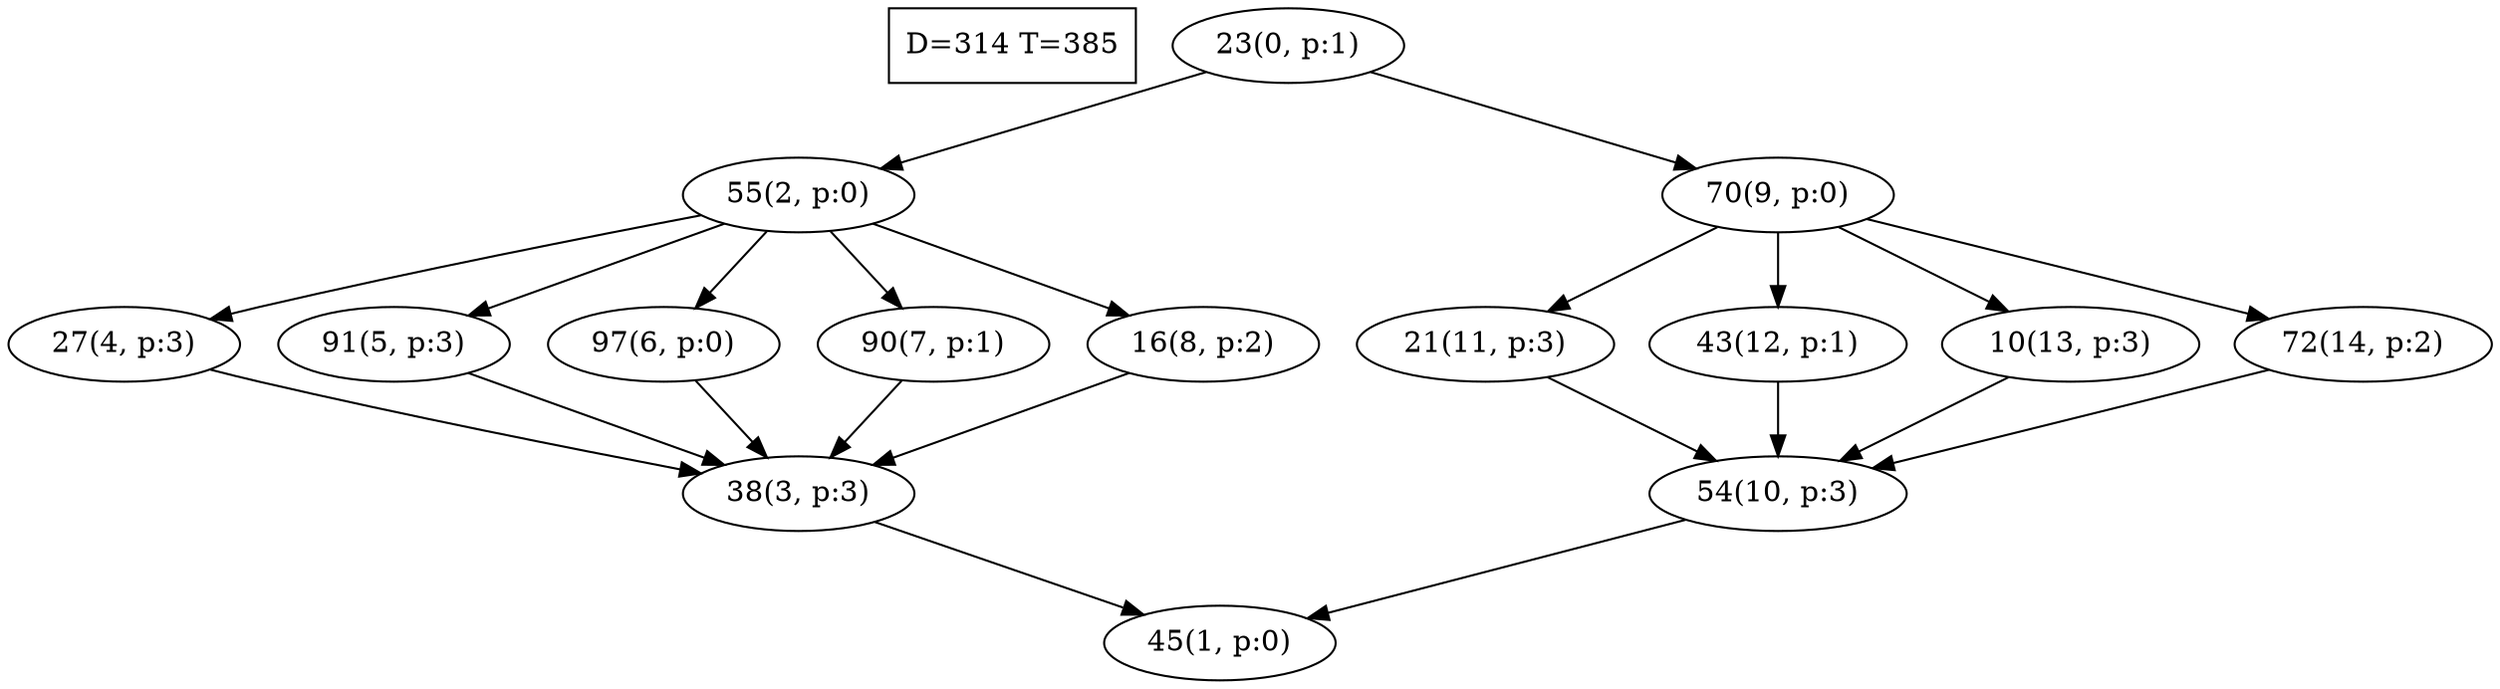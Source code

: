 digraph Task {
i [shape=box, label="D=314 T=385"]; 
0 [label="23(0, p:1)"];
1 [label="45(1, p:0)"];
2 [label="55(2, p:0)"];
3 [label="38(3, p:3)"];
4 [label="27(4, p:3)"];
5 [label="91(5, p:3)"];
6 [label="97(6, p:0)"];
7 [label="90(7, p:1)"];
8 [label="16(8, p:2)"];
9 [label="70(9, p:0)"];
10 [label="54(10, p:3)"];
11 [label="21(11, p:3)"];
12 [label="43(12, p:1)"];
13 [label="10(13, p:3)"];
14 [label="72(14, p:2)"];
0 -> 2;
0 -> 9;
2 -> 4;
2 -> 5;
2 -> 6;
2 -> 7;
2 -> 8;
3 -> 1;
4 -> 3;
5 -> 3;
6 -> 3;
7 -> 3;
8 -> 3;
9 -> 11;
9 -> 12;
9 -> 13;
9 -> 14;
10 -> 1;
11 -> 10;
12 -> 10;
13 -> 10;
14 -> 10;
}